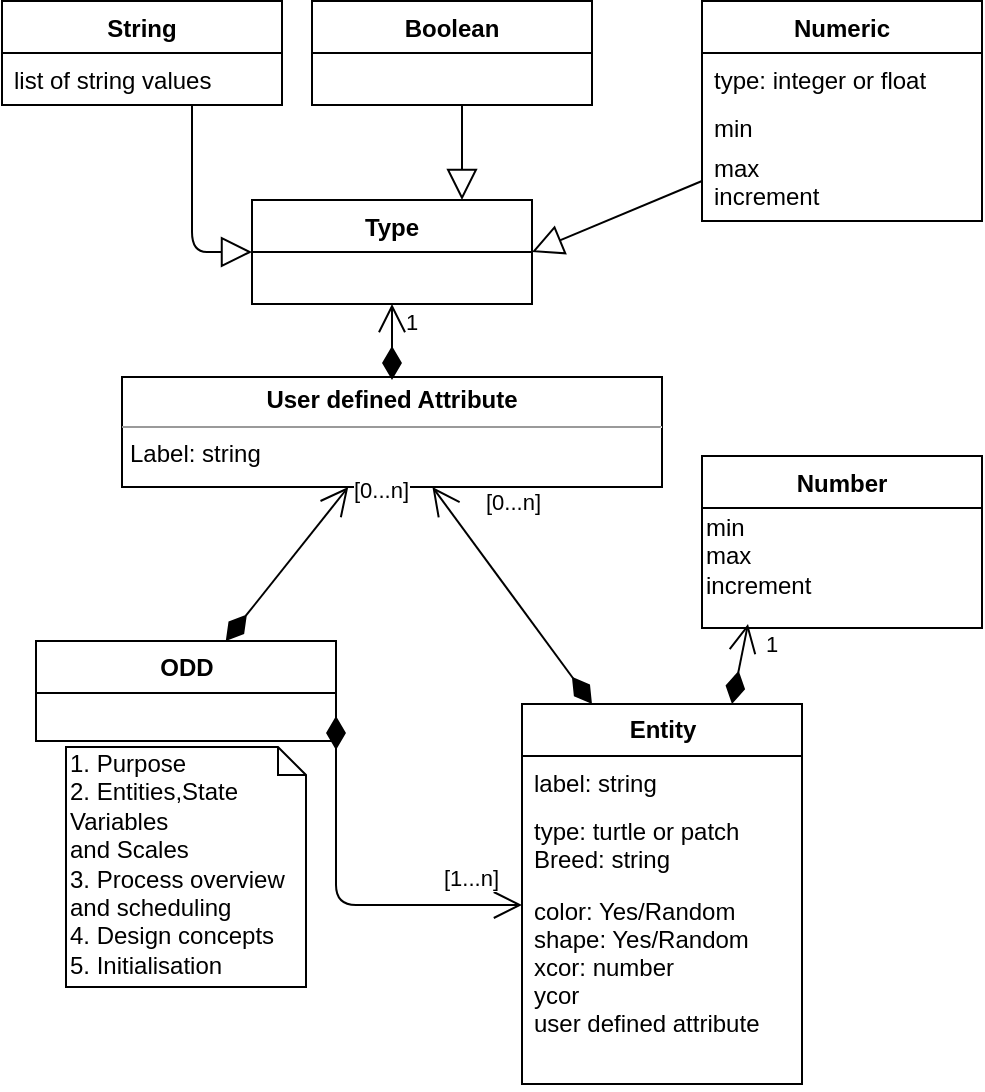 <mxfile version="10.9.1" type="github"><diagram id="Gi_VWKWNLXH25sPH3TDe" name="UML Entity"><mxGraphModel dx="1010" dy="699" grid="1" gridSize="10" guides="1" tooltips="1" connect="1" arrows="1" fold="1" page="1" pageScale="1" pageWidth="850" pageHeight="1100" math="0" shadow="0"><root><mxCell id="0"/><mxCell id="1" parent="0"/><mxCell id="kopg2bnkKVyKNyFBWgWJ-3" value="&lt;b&gt;ODD&lt;/b&gt;" style="swimlane;fontStyle=0;childLayout=stackLayout;horizontal=1;startSize=26;fillColor=none;horizontalStack=0;resizeParent=1;resizeParentMax=0;resizeLast=0;collapsible=1;marginBottom=0;align=center;html=1;" vertex="1" parent="1"><mxGeometry x="287" y="630.5" width="150" height="50" as="geometry"/></mxCell><mxCell id="kopg2bnkKVyKNyFBWgWJ-4" value="[1...n]" style="endArrow=open;html=1;endSize=12;startArrow=diamondThin;startSize=14;startFill=1;edgeStyle=elbowEdgeStyle;align=left;verticalAlign=bottom;elbow=vertical;exitX=1;exitY=0.75;exitDx=0;exitDy=0;" edge="1" parent="1" source="kopg2bnkKVyKNyFBWgWJ-3" target="kopg2bnkKVyKNyFBWgWJ-8"><mxGeometry x="0.558" y="5" relative="1" as="geometry"><mxPoint x="437" y="748.5" as="sourcePoint"/><mxPoint x="480" y="761" as="targetPoint"/><mxPoint as="offset"/><Array as="points"><mxPoint x="442" y="762.5"/><mxPoint x="462" y="753.5"/></Array></mxGeometry></mxCell><mxCell id="kopg2bnkKVyKNyFBWgWJ-5" value="&lt;b&gt;Entity&lt;/b&gt;" style="swimlane;fontStyle=0;childLayout=stackLayout;horizontal=1;startSize=26;fillColor=none;horizontalStack=0;resizeParent=1;resizeParentMax=0;resizeLast=0;collapsible=1;marginBottom=0;align=center;html=1;" vertex="1" treatAsSingle="0" parent="1"><mxGeometry x="530" y="662" width="140" height="190" as="geometry"/></mxCell><mxCell id="kopg2bnkKVyKNyFBWgWJ-6" value="label: string" style="text;strokeColor=none;fillColor=none;align=left;verticalAlign=top;spacingLeft=4;spacingRight=4;overflow=hidden;rotatable=0;points=[[0,0.5],[1,0.5]];portConstraint=eastwest;" vertex="1" parent="kopg2bnkKVyKNyFBWgWJ-5"><mxGeometry y="26" width="140" height="24" as="geometry"/></mxCell><mxCell id="kopg2bnkKVyKNyFBWgWJ-7" value="type: turtle or patch&#10;Breed: string&#10;&#10;&#10;&#10;&#10;&#10;&#10;" style="text;strokeColor=none;fillColor=none;align=left;verticalAlign=top;spacingLeft=4;spacingRight=4;overflow=hidden;rotatable=0;points=[[0,0.5],[1,0.5]];portConstraint=eastwest;" vertex="1" parent="kopg2bnkKVyKNyFBWgWJ-5"><mxGeometry y="50" width="140" height="40" as="geometry"/></mxCell><mxCell id="kopg2bnkKVyKNyFBWgWJ-8" value="color: Yes/Random&#10;shape: Yes/Random&#10;xcor: number&#10;ycor&#10;user defined attribute&#10;&#10;" style="text;strokeColor=none;fillColor=none;align=left;verticalAlign=top;spacingLeft=4;spacingRight=4;overflow=hidden;rotatable=0;points=[[0,0.5],[1,0.5]];portConstraint=eastwest;" vertex="1" parent="kopg2bnkKVyKNyFBWgWJ-5"><mxGeometry y="90" width="140" height="100" as="geometry"/></mxCell><mxCell id="kopg2bnkKVyKNyFBWgWJ-9" value="&lt;p style=&quot;margin: 0px ; margin-top: 4px ; text-align: center&quot;&gt;&lt;b&gt;User defined Attribute&lt;/b&gt;&lt;/p&gt;&lt;hr size=&quot;1&quot;&gt;&lt;p style=&quot;margin: 0px ; margin-left: 4px&quot;&gt;&lt;/p&gt;&lt;p style=&quot;margin: 0px ; margin-left: 4px&quot;&gt;Label: string&lt;/p&gt;&lt;p style=&quot;margin: 0px ; margin-left: 4px&quot;&gt;&lt;br&gt;&lt;/p&gt;" style="verticalAlign=top;align=left;overflow=fill;fontSize=12;fontFamily=Helvetica;html=1;labelBackgroundColor=none;strokeColor=#000000;fillColor=#FFFFFF;" vertex="1" parent="1"><mxGeometry x="330" y="498.5" width="270" height="55" as="geometry"/></mxCell><mxCell id="kopg2bnkKVyKNyFBWgWJ-10" value="[0...n]" style="endArrow=open;html=1;endSize=12;startArrow=diamondThin;startSize=14;startFill=1;align=left;verticalAlign=bottom;" edge="1" parent="1" source="kopg2bnkKVyKNyFBWgWJ-3" target="kopg2bnkKVyKNyFBWgWJ-9"><mxGeometry x="0.84" y="-7" relative="1" as="geometry"><mxPoint x="370" y="720" as="sourcePoint"/><mxPoint x="373" y="670" as="targetPoint"/><mxPoint as="offset"/></mxGeometry></mxCell><mxCell id="kopg2bnkKVyKNyFBWgWJ-11" value="Numeric" style="swimlane;fontStyle=1;childLayout=stackLayout;horizontal=1;startSize=26;fillColor=none;horizontalStack=0;resizeParent=1;resizeParentMax=0;resizeLast=0;collapsible=1;marginBottom=0;" vertex="1" treatAsSingle="0" parent="1"><mxGeometry x="620" y="310.5" width="140" height="110" as="geometry"/></mxCell><mxCell id="kopg2bnkKVyKNyFBWgWJ-12" value="type: integer or float&#10;&#10;" style="text;strokeColor=none;fillColor=none;align=left;verticalAlign=top;spacingLeft=4;spacingRight=4;overflow=hidden;rotatable=0;points=[[0,0.5],[1,0.5]];portConstraint=eastwest;" vertex="1" parent="kopg2bnkKVyKNyFBWgWJ-11"><mxGeometry y="26" width="140" height="24" as="geometry"/></mxCell><mxCell id="kopg2bnkKVyKNyFBWgWJ-13" value="min" style="text;strokeColor=none;fillColor=none;align=left;verticalAlign=top;spacingLeft=4;spacingRight=4;overflow=hidden;rotatable=0;points=[[0,0.5],[1,0.5]];portConstraint=eastwest;" vertex="1" parent="kopg2bnkKVyKNyFBWgWJ-11"><mxGeometry y="50" width="140" height="20" as="geometry"/></mxCell><mxCell id="kopg2bnkKVyKNyFBWgWJ-14" value="max&#10;increment" style="text;strokeColor=none;fillColor=none;align=left;verticalAlign=top;spacingLeft=4;spacingRight=4;overflow=hidden;rotatable=0;points=[[0,0.5],[1,0.5]];portConstraint=eastwest;" vertex="1" parent="kopg2bnkKVyKNyFBWgWJ-11"><mxGeometry y="70" width="140" height="40" as="geometry"/></mxCell><mxCell id="kopg2bnkKVyKNyFBWgWJ-15" value="Boolean" style="swimlane;fontStyle=1;childLayout=stackLayout;horizontal=1;startSize=26;fillColor=none;horizontalStack=0;resizeParent=1;resizeParentMax=0;resizeLast=0;collapsible=1;marginBottom=0;" vertex="1" parent="1"><mxGeometry x="425" y="310.5" width="140" height="52" as="geometry"/></mxCell><mxCell id="kopg2bnkKVyKNyFBWgWJ-16" value="String" style="swimlane;fontStyle=1;childLayout=stackLayout;horizontal=1;startSize=26;fillColor=none;horizontalStack=0;resizeParent=1;resizeParentMax=0;resizeLast=0;collapsible=1;marginBottom=0;" vertex="1" treatAsSingle="0" parent="1"><mxGeometry x="270" y="310.5" width="140" height="52" as="geometry"/></mxCell><mxCell id="kopg2bnkKVyKNyFBWgWJ-17" value="list of string values" style="text;strokeColor=none;fillColor=none;align=left;verticalAlign=top;spacingLeft=4;spacingRight=4;overflow=hidden;rotatable=0;points=[[0,0.5],[1,0.5]];portConstraint=eastwest;" vertex="1" parent="kopg2bnkKVyKNyFBWgWJ-16"><mxGeometry y="26" width="140" height="26" as="geometry"/></mxCell><mxCell id="kopg2bnkKVyKNyFBWgWJ-18" value="[0...n]" style="endArrow=open;html=1;endSize=12;startArrow=diamondThin;startSize=14;startFill=1;align=left;verticalAlign=bottom;exitX=0.25;exitY=0;exitDx=0;exitDy=0;" edge="1" parent="1" source="kopg2bnkKVyKNyFBWgWJ-5" target="kopg2bnkKVyKNyFBWgWJ-9"><mxGeometry x="0.585" y="-10" relative="1" as="geometry"><mxPoint x="580" y="660" as="sourcePoint"/><mxPoint x="529.703" y="565" as="targetPoint"/><mxPoint as="offset"/></mxGeometry></mxCell><mxCell id="kopg2bnkKVyKNyFBWgWJ-19" value="Number" style="swimlane;fontStyle=1;childLayout=stackLayout;horizontal=1;startSize=26;fillColor=none;horizontalStack=0;resizeParent=1;resizeParentMax=0;resizeLast=0;collapsible=1;marginBottom=0;" vertex="1" treatAsSingle="0" parent="1"><mxGeometry x="620" y="538" width="140" height="86" as="geometry"/></mxCell><mxCell id="kopg2bnkKVyKNyFBWgWJ-20" value="min&lt;br&gt;max&lt;br&gt;increment&lt;br&gt;&lt;br&gt;" style="text;html=1;resizable=0;points=[];autosize=1;align=left;verticalAlign=top;spacingTop=-4;" vertex="1" parent="kopg2bnkKVyKNyFBWgWJ-19"><mxGeometry y="26" width="140" height="60" as="geometry"/></mxCell><mxCell id="kopg2bnkKVyKNyFBWgWJ-21" value="1" style="endArrow=open;html=1;endSize=12;startArrow=diamondThin;startSize=14;startFill=1;align=left;verticalAlign=bottom;exitX=0.75;exitY=0;exitDx=0;exitDy=0;" edge="1" parent="1" source="kopg2bnkKVyKNyFBWgWJ-5"><mxGeometry x="0.202" y="-10" relative="1" as="geometry"><mxPoint x="640" y="672" as="sourcePoint"/><mxPoint x="643" y="622" as="targetPoint"/><mxPoint y="1" as="offset"/></mxGeometry></mxCell><mxCell id="kopg2bnkKVyKNyFBWgWJ-22" value="Type" style="swimlane;fontStyle=1;childLayout=stackLayout;horizontal=1;startSize=26;fillColor=none;horizontalStack=0;resizeParent=1;resizeParentMax=0;resizeLast=0;collapsible=1;marginBottom=0;" vertex="1" parent="1"><mxGeometry x="395" y="410" width="140" height="52" as="geometry"/></mxCell><mxCell id="kopg2bnkKVyKNyFBWgWJ-23" value="1" style="endArrow=open;html=1;endSize=12;startArrow=diamondThin;startSize=14;startFill=1;align=left;verticalAlign=bottom;entryX=0.37;entryY=1;entryDx=0;entryDy=0;entryPerimeter=0;exitX=0.5;exitY=0.027;exitDx=0;exitDy=0;exitPerimeter=0;" edge="1" parent="1" source="kopg2bnkKVyKNyFBWgWJ-9"><mxGeometry x="0.053" y="-5" relative="1" as="geometry"><mxPoint x="465" y="490" as="sourcePoint"/><mxPoint x="465" y="462" as="targetPoint"/><mxPoint as="offset"/></mxGeometry></mxCell><mxCell id="kopg2bnkKVyKNyFBWgWJ-24" value="" style="endArrow=block;endSize=13;endFill=0;html=1;edgeStyle=elbowEdgeStyle;entryX=0;entryY=0.5;entryDx=0;entryDy=0;" edge="1" parent="1" source="kopg2bnkKVyKNyFBWgWJ-17" target="kopg2bnkKVyKNyFBWgWJ-22"><mxGeometry x="1" y="-381" width="160" relative="1" as="geometry"><mxPoint x="335" y="374" as="sourcePoint"/><mxPoint x="390" y="374" as="targetPoint"/><Array as="points"><mxPoint x="365" y="374"/><mxPoint x="315" y="165"/></Array><mxPoint x="380" y="-351" as="offset"/></mxGeometry></mxCell><mxCell id="kopg2bnkKVyKNyFBWgWJ-25" value="" style="endArrow=block;endSize=13;endFill=0;html=1;entryX=0.75;entryY=0;entryDx=0;entryDy=0;" edge="1" parent="1" target="kopg2bnkKVyKNyFBWgWJ-22"><mxGeometry x="1" y="-381" width="160" relative="1" as="geometry"><mxPoint x="500" y="362.5" as="sourcePoint"/><mxPoint x="530" y="436" as="targetPoint"/><mxPoint x="380" y="-351" as="offset"/></mxGeometry></mxCell><mxCell id="kopg2bnkKVyKNyFBWgWJ-26" value="" style="endArrow=block;endSize=13;endFill=0;html=1;entryX=1;entryY=0.5;entryDx=0;entryDy=0;exitX=0;exitY=0.5;exitDx=0;exitDy=0;" edge="1" parent="1" source="kopg2bnkKVyKNyFBWgWJ-14" target="kopg2bnkKVyKNyFBWgWJ-22"><mxGeometry x="1" y="-381" width="160" relative="1" as="geometry"><mxPoint x="650" y="389" as="sourcePoint"/><mxPoint x="650" y="436" as="targetPoint"/><mxPoint x="380" y="-351" as="offset"/></mxGeometry></mxCell><mxCell id="kopg2bnkKVyKNyFBWgWJ-27" value="&lt;span&gt;1. Purpose&lt;br&gt;&lt;/span&gt;&lt;span&gt;2. Entities,State Variables&amp;nbsp;&lt;/span&gt;&lt;br&gt;&lt;span&gt;and Scales&lt;/span&gt;&lt;span&gt;&lt;br&gt;3. Process overview&amp;nbsp;&lt;/span&gt;&lt;br&gt;&lt;span&gt;and scheduling&lt;/span&gt;&lt;br&gt;&lt;span&gt;4. Design concepts&lt;/span&gt;&lt;br&gt;&lt;span&gt;5. Initialisation&amp;nbsp;&lt;/span&gt;&lt;div&gt;&lt;br&gt;&lt;/div&gt;" style="shape=note;whiteSpace=wrap;html=1;size=14;verticalAlign=top;align=left;spacingTop=-6;" vertex="1" parent="1"><mxGeometry x="302" y="683.5" width="120" height="120" as="geometry"/></mxCell></root></mxGraphModel></diagram></mxfile>